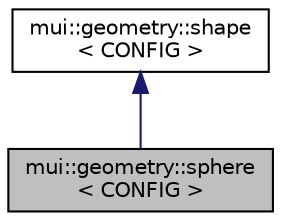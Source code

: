 digraph "mui::geometry::sphere&lt; CONFIG &gt;"
{
 // LATEX_PDF_SIZE
  edge [fontname="Helvetica",fontsize="10",labelfontname="Helvetica",labelfontsize="10"];
  node [fontname="Helvetica",fontsize="10",shape=record];
  Node1 [label="mui::geometry::sphere\l\< CONFIG \>",height=0.2,width=0.4,color="black", fillcolor="grey75", style="filled", fontcolor="black",tooltip=" "];
  Node2 -> Node1 [dir="back",color="midnightblue",fontsize="10",style="solid",fontname="Helvetica"];
  Node2 [label="mui::geometry::shape\l\< CONFIG \>",height=0.2,width=0.4,color="black", fillcolor="white", style="filled",URL="$classmui_1_1geometry_1_1shape.html",tooltip=" "];
}
